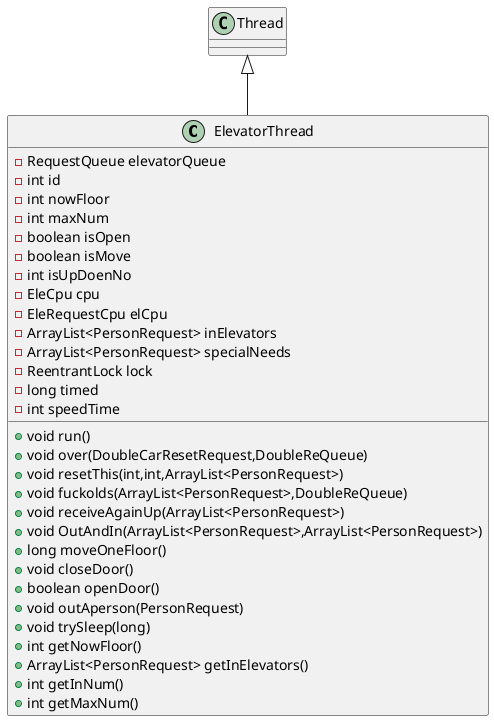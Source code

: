 @startuml
class ElevatorThread {
- RequestQueue elevatorQueue
- int id
- int nowFloor
- int maxNum
- boolean isOpen
- boolean isMove
- int isUpDoenNo
- EleCpu cpu
- EleRequestCpu elCpu
- ArrayList<PersonRequest> inElevators
- ArrayList<PersonRequest> specialNeeds
- ReentrantLock lock
- long timed
- int speedTime
+ void run()
+ void over(DoubleCarResetRequest,DoubleReQueue)
+ void resetThis(int,int,ArrayList<PersonRequest>)
+ void fuckolds(ArrayList<PersonRequest>,DoubleReQueue)
+ void receiveAgainUp(ArrayList<PersonRequest>)
+ void OutAndIn(ArrayList<PersonRequest>,ArrayList<PersonRequest>)
+ long moveOneFloor()
+ void closeDoor()
+ boolean openDoor()
+ void outAperson(PersonRequest)
+ void trySleep(long)
+ int getNowFloor()
+ ArrayList<PersonRequest> getInElevators()
+ int getInNum()
+ int getMaxNum()
}




Thread <|-- ElevatorThread
@enduml